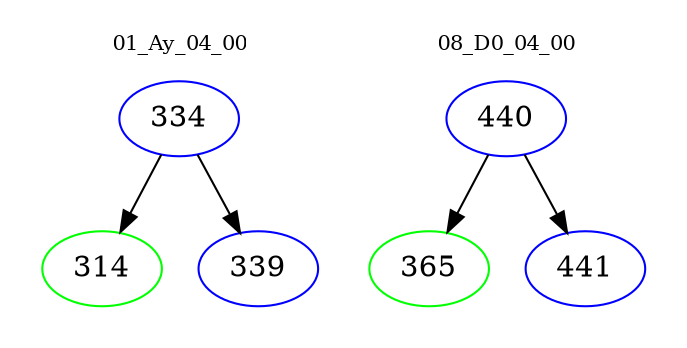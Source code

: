 digraph{
subgraph cluster_0 {
color = white
label = "01_Ay_04_00";
fontsize=10;
T0_334 [label="334", color="blue"]
T0_334 -> T0_314 [color="black"]
T0_314 [label="314", color="green"]
T0_334 -> T0_339 [color="black"]
T0_339 [label="339", color="blue"]
}
subgraph cluster_1 {
color = white
label = "08_D0_04_00";
fontsize=10;
T1_440 [label="440", color="blue"]
T1_440 -> T1_365 [color="black"]
T1_365 [label="365", color="green"]
T1_440 -> T1_441 [color="black"]
T1_441 [label="441", color="blue"]
}
}
